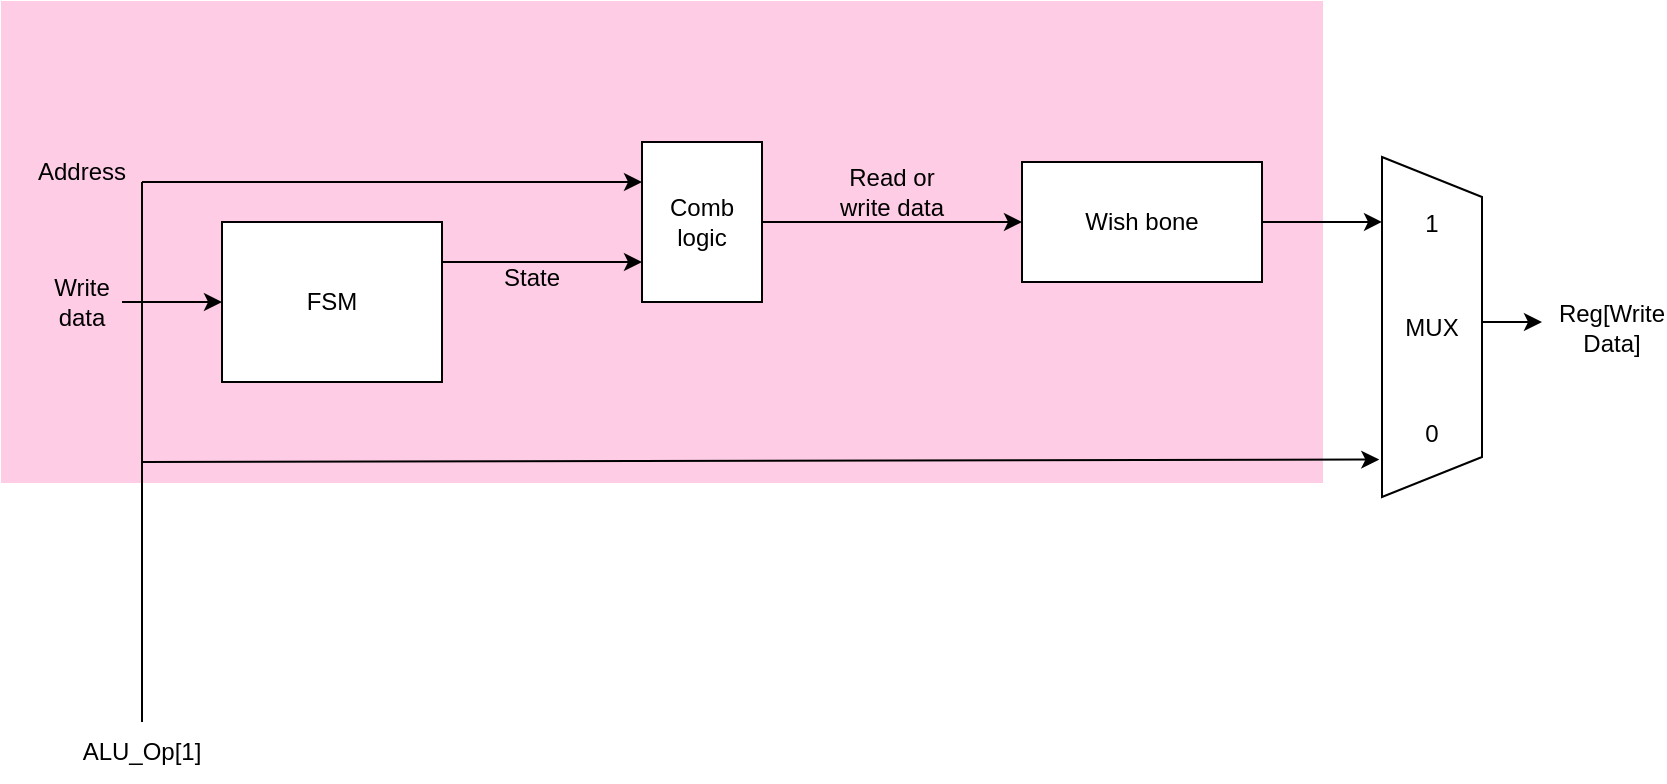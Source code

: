 <mxfile version="24.5.5" type="github">
  <diagram name="Page-1" id="md8SmpztBAXeXUs2XrLH">
    <mxGraphModel dx="573" dy="232" grid="1" gridSize="10" guides="1" tooltips="1" connect="1" arrows="1" fold="1" page="1" pageScale="1" pageWidth="850" pageHeight="1100" math="0" shadow="0">
      <root>
        <mxCell id="0" />
        <mxCell id="1" parent="0" />
        <mxCell id="D04FGHXcS4jqbybdASdp-13" value="" style="rounded=0;whiteSpace=wrap;html=1;fillColor=#FFCCE6;strokeColor=#FFCCE6;" vertex="1" parent="1">
          <mxGeometry x="50" y="410" width="660" height="240" as="geometry" />
        </mxCell>
        <mxCell id="S8ehygpVV9xDFGkFOboY-1" value="FSM" style="rounded=0;whiteSpace=wrap;html=1;" parent="1" vertex="1">
          <mxGeometry x="160" y="520" width="110" height="80" as="geometry" />
        </mxCell>
        <mxCell id="S8ehygpVV9xDFGkFOboY-2" value="" style="endArrow=classic;html=1;rounded=0;" parent="1" edge="1">
          <mxGeometry width="50" height="50" relative="1" as="geometry">
            <mxPoint x="110" y="560" as="sourcePoint" />
            <mxPoint x="160" y="560" as="targetPoint" />
          </mxGeometry>
        </mxCell>
        <mxCell id="S8ehygpVV9xDFGkFOboY-3" value="&lt;p style=&quot;line-height: 120%;&quot;&gt;Write data&lt;/p&gt;" style="text;html=1;align=center;verticalAlign=middle;whiteSpace=wrap;rounded=0;" parent="1" vertex="1">
          <mxGeometry x="70" y="545" width="40" height="30" as="geometry" />
        </mxCell>
        <mxCell id="D04FGHXcS4jqbybdASdp-1" value="&lt;div&gt;Comb&lt;/div&gt;&lt;div&gt;logic&lt;/div&gt;" style="rounded=0;whiteSpace=wrap;html=1;" vertex="1" parent="1">
          <mxGeometry x="370" y="480" width="60" height="80" as="geometry" />
        </mxCell>
        <mxCell id="D04FGHXcS4jqbybdASdp-2" value="" style="endArrow=classic;html=1;rounded=0;entryX=0;entryY=0.75;entryDx=0;entryDy=0;" edge="1" parent="1" target="D04FGHXcS4jqbybdASdp-1">
          <mxGeometry width="50" height="50" relative="1" as="geometry">
            <mxPoint x="270" y="540" as="sourcePoint" />
            <mxPoint x="320" y="490" as="targetPoint" />
          </mxGeometry>
        </mxCell>
        <mxCell id="D04FGHXcS4jqbybdASdp-3" value="" style="endArrow=classic;html=1;rounded=0;entryX=0;entryY=0.25;entryDx=0;entryDy=0;" edge="1" parent="1" target="D04FGHXcS4jqbybdASdp-1">
          <mxGeometry width="50" height="50" relative="1" as="geometry">
            <mxPoint x="120" y="500" as="sourcePoint" />
            <mxPoint x="260" y="450" as="targetPoint" />
          </mxGeometry>
        </mxCell>
        <mxCell id="D04FGHXcS4jqbybdASdp-4" value="Address" style="text;html=1;align=center;verticalAlign=middle;whiteSpace=wrap;rounded=0;" vertex="1" parent="1">
          <mxGeometry x="60" y="480" width="60" height="30" as="geometry" />
        </mxCell>
        <mxCell id="D04FGHXcS4jqbybdASdp-5" value="State" style="text;html=1;align=center;verticalAlign=middle;whiteSpace=wrap;rounded=0;" vertex="1" parent="1">
          <mxGeometry x="290" y="535" width="50" height="25" as="geometry" />
        </mxCell>
        <mxCell id="D04FGHXcS4jqbybdASdp-6" value="" style="endArrow=classic;html=1;rounded=0;" edge="1" parent="1">
          <mxGeometry width="50" height="50" relative="1" as="geometry">
            <mxPoint x="430" y="520" as="sourcePoint" />
            <mxPoint x="560" y="520" as="targetPoint" />
          </mxGeometry>
        </mxCell>
        <mxCell id="D04FGHXcS4jqbybdASdp-7" value="Wish bone" style="rounded=0;whiteSpace=wrap;html=1;" vertex="1" parent="1">
          <mxGeometry x="560" y="490" width="120" height="60" as="geometry" />
        </mxCell>
        <mxCell id="D04FGHXcS4jqbybdASdp-8" value="" style="shape=trapezoid;perimeter=trapezoidPerimeter;whiteSpace=wrap;html=1;fixedSize=1;rotation=90;" vertex="1" parent="1">
          <mxGeometry x="680" y="547.5" width="170" height="50" as="geometry" />
        </mxCell>
        <mxCell id="D04FGHXcS4jqbybdASdp-9" value="" style="endArrow=classic;html=1;rounded=0;entryX=0.191;entryY=1;entryDx=0;entryDy=0;entryPerimeter=0;" edge="1" parent="1" target="D04FGHXcS4jqbybdASdp-8">
          <mxGeometry width="50" height="50" relative="1" as="geometry">
            <mxPoint x="680" y="520" as="sourcePoint" />
            <mxPoint x="730" y="520" as="targetPoint" />
          </mxGeometry>
        </mxCell>
        <mxCell id="D04FGHXcS4jqbybdASdp-10" value="&lt;p style=&quot;line-height: 120%;&quot;&gt;Read or write data&lt;/p&gt;" style="text;html=1;align=center;verticalAlign=middle;whiteSpace=wrap;rounded=0;" vertex="1" parent="1">
          <mxGeometry x="460" y="490" width="70" height="30" as="geometry" />
        </mxCell>
        <mxCell id="D04FGHXcS4jqbybdASdp-11" value="&lt;p style=&quot;line-height: 120%;&quot;&gt;1&lt;/p&gt;&lt;p style=&quot;line-height: 120%;&quot;&gt;&lt;span style=&quot;background-color: initial;&quot;&gt;&lt;br&gt;&lt;/span&gt;&lt;/p&gt;&lt;p style=&quot;line-height: 120%;&quot;&gt;&lt;span style=&quot;background-color: initial;&quot;&gt;MUX&lt;/span&gt;&lt;br&gt;&lt;/p&gt;&lt;p style=&quot;line-height: 120%;&quot;&gt;&lt;span style=&quot;background-color: initial;&quot;&gt;&lt;br&gt;&lt;/span&gt;&lt;/p&gt;&lt;p style=&quot;line-height: 120%;&quot;&gt;&lt;span style=&quot;background-color: initial;&quot;&gt;0&lt;/span&gt;&lt;/p&gt;" style="text;html=1;align=center;verticalAlign=middle;whiteSpace=wrap;rounded=0;" vertex="1" parent="1">
          <mxGeometry x="745" y="500" width="40" height="145" as="geometry" />
        </mxCell>
        <mxCell id="D04FGHXcS4jqbybdASdp-14" value="" style="endArrow=none;html=1;rounded=0;" edge="1" parent="1">
          <mxGeometry width="50" height="50" relative="1" as="geometry">
            <mxPoint x="120" y="770" as="sourcePoint" />
            <mxPoint x="120" y="500" as="targetPoint" />
          </mxGeometry>
        </mxCell>
        <mxCell id="D04FGHXcS4jqbybdASdp-17" value="" style="endArrow=classic;html=1;rounded=0;entryX=0.89;entryY=1.027;entryDx=0;entryDy=0;entryPerimeter=0;" edge="1" parent="1" target="D04FGHXcS4jqbybdASdp-8">
          <mxGeometry width="50" height="50" relative="1" as="geometry">
            <mxPoint x="120" y="640" as="sourcePoint" />
            <mxPoint x="170" y="590" as="targetPoint" />
          </mxGeometry>
        </mxCell>
        <mxCell id="D04FGHXcS4jqbybdASdp-18" value="" style="endArrow=classic;html=1;rounded=0;" edge="1" parent="1">
          <mxGeometry width="50" height="50" relative="1" as="geometry">
            <mxPoint x="790" y="570" as="sourcePoint" />
            <mxPoint x="820" y="570" as="targetPoint" />
          </mxGeometry>
        </mxCell>
        <mxCell id="D04FGHXcS4jqbybdASdp-19" value="Reg[Write Data]" style="text;html=1;align=center;verticalAlign=middle;whiteSpace=wrap;rounded=0;" vertex="1" parent="1">
          <mxGeometry x="840" y="560" width="30" height="25" as="geometry" />
        </mxCell>
        <mxCell id="D04FGHXcS4jqbybdASdp-20" value="ALU_Op[1]" style="text;html=1;align=center;verticalAlign=middle;whiteSpace=wrap;rounded=0;" vertex="1" parent="1">
          <mxGeometry x="90" y="770" width="60" height="30" as="geometry" />
        </mxCell>
      </root>
    </mxGraphModel>
  </diagram>
</mxfile>
